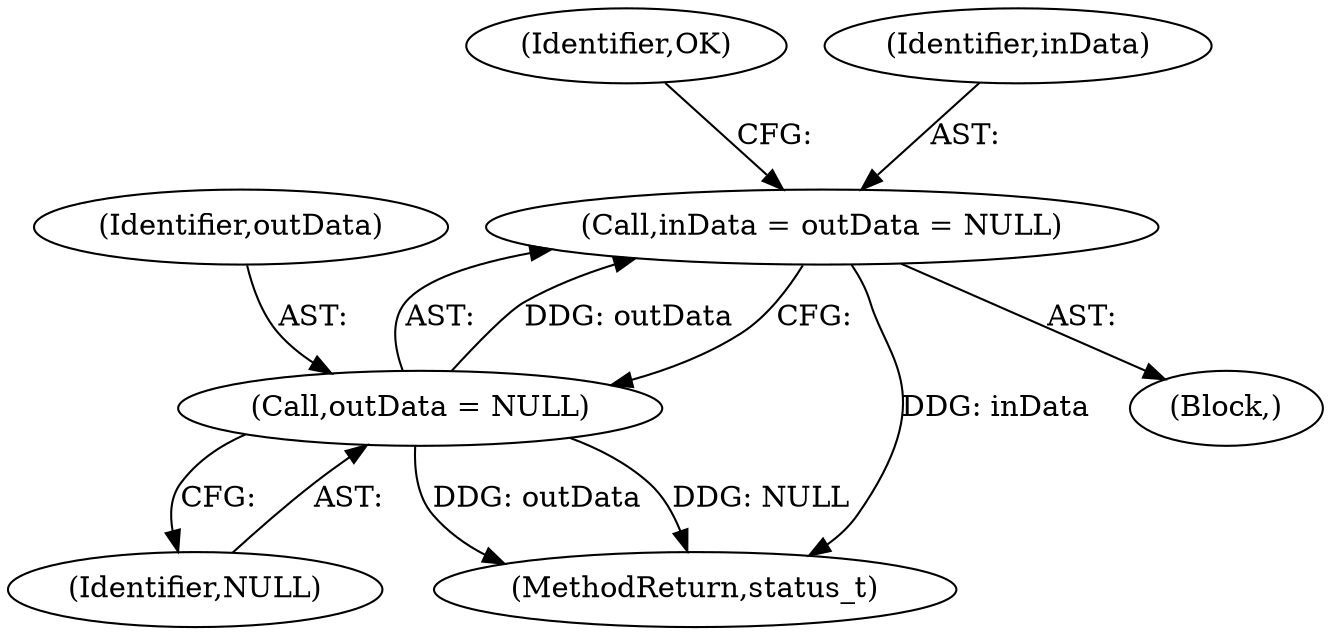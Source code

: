 digraph "0_Android_c82e31a7039a03dca7b37c65b7890ba5c1e18ced@pointer" {
"1000221" [label="(Call,inData = outData = NULL)"];
"1000223" [label="(Call,outData = NULL)"];
"1000227" [label="(Identifier,OK)"];
"1000224" [label="(Identifier,outData)"];
"1000221" [label="(Call,inData = outData = NULL)"];
"1000357" [label="(MethodReturn,status_t)"];
"1000225" [label="(Identifier,NULL)"];
"1000169" [label="(Block,)"];
"1000222" [label="(Identifier,inData)"];
"1000223" [label="(Call,outData = NULL)"];
"1000221" -> "1000169"  [label="AST: "];
"1000221" -> "1000223"  [label="CFG: "];
"1000222" -> "1000221"  [label="AST: "];
"1000223" -> "1000221"  [label="AST: "];
"1000227" -> "1000221"  [label="CFG: "];
"1000221" -> "1000357"  [label="DDG: inData"];
"1000223" -> "1000221"  [label="DDG: outData"];
"1000223" -> "1000225"  [label="CFG: "];
"1000224" -> "1000223"  [label="AST: "];
"1000225" -> "1000223"  [label="AST: "];
"1000223" -> "1000357"  [label="DDG: NULL"];
"1000223" -> "1000357"  [label="DDG: outData"];
}
